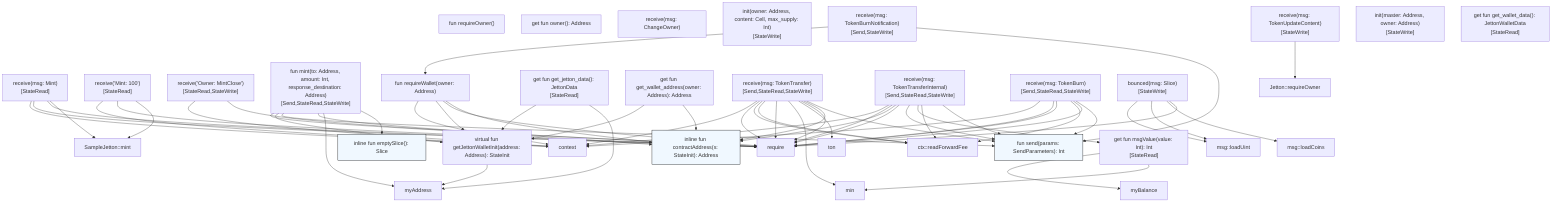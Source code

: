 graph TD
    node_6["inline fun emptySlice(): Slice"]
    node_13["inline fun contractAddress(s: StateInit): Address"]
    node_15["fun send(params: SendParameters): Int"]
    node_20["fun requireOwner()"]
    node_21["get fun owner(): Address"]
    node_22["receive(msg: ChangeOwner)"]
    node_23["init(owner: Address, content: Cell, max_supply: Int)
[StateWrite<totalSupply,max_supply,owner,mintable,content>]"]
    node_24["receive(msg: Mint)
[StateRead<owner,mintable>]"]
    node_25["receive('Mint: 100')
[StateRead<mintable,owner>]"]
    node_26["receive('Owner: MintClose')
[StateRead<owner>,StateWrite<mintable>]"]
    node_27["receive(msg: TokenUpdateContent)
[StateWrite<content>]"]
    node_28["receive(msg: TokenBurnNotification)
[Send,StateWrite<totalSupply>]"]
    node_29["fun mint(to: Address, amount: Int, response_destination: Address)
[Send,StateRead<totalSupply,max_supply>,StateWrite<totalSupply>]"]
    node_30["fun requireWallet(owner: Address)"]
    node_31["virtual fun getJettonWalletInit(address: Address): StateInit"]
    node_32["get fun get_jetton_data(): JettonData
[StateRead<totalSupply,mintable,owner,content>]"]
    node_33["get fun get_wallet_address(owner: Address): Address"]
    node_34["init(master: Address, owner: Address)
[StateWrite<balance,owner,master>]"]
    node_35["receive(msg: TokenTransfer)
[Send,StateRead<owner,gasConsumption,minTonsForStorage,balance,master>,StateWrite<balance>]"]
    node_36["receive(msg: TokenTransferInternal)
[Send,StateRead<master,balance,owner>,StateWrite<balance>]"]
    node_37["get fun msgValue(value: Int): Int
[StateRead<minTonsForStorage>]"]
    node_38["receive(msg: TokenBurn)
[Send,StateRead<owner,balance,gasConsumption,minTonsForStorage,master>,StateWrite<balance>]"]
    node_39["bounced(msg: Slice)
[StateWrite<balance>]"]
    node_40["get fun get_wallet_data(): JettonWalletData
[StateRead<balance,owner,master>]"]
    node_41["context"]
    node_42["require"]
    node_43["SampleJetton::mint"]
    node_44["Jetton::requireOwner"]
    node_45["myAddress"]
    node_46["ctx::readForwardFee"]
    node_47["min"]
    node_48["ton"]
    node_49["myBalance"]
    node_50["msg::loadUint"]
    node_51["msg::loadCoins"]
    node_24 --> node_41
    node_24 --> node_42
    node_24 --> node_42
    node_24 --> node_43
    node_25 --> node_41
    node_25 --> node_42
    node_25 --> node_43
    node_26 --> node_41
    node_26 --> node_42
    node_27 --> node_44
    node_28 --> node_30
    node_28 --> node_15
    node_29 --> node_42
    node_29 --> node_31
    node_29 --> node_15
    node_29 --> node_13
    node_29 --> node_45
    node_29 --> node_6
    node_30 --> node_41
    node_30 --> node_31
    node_30 --> node_42
    node_30 --> node_13
    node_31 --> node_45
    node_32 --> node_31
    node_32 --> node_45
    node_33 --> node_31
    node_33 --> node_13
    node_35 --> node_41
    node_35 --> node_42
    node_35 --> node_46
    node_35 --> node_46
    node_35 --> node_42
    node_35 --> node_47
    node_35 --> node_48
    node_35 --> node_42
    node_35 --> node_13
    node_35 --> node_15
    node_36 --> node_41
    node_36 --> node_42
    node_36 --> node_13
    node_36 --> node_42
    node_36 --> node_15
    node_36 --> node_37
    node_36 --> node_46
    node_36 --> node_15
    node_37 --> node_49
    node_37 --> node_47
    node_38 --> node_41
    node_38 --> node_42
    node_38 --> node_42
    node_38 --> node_46
    node_38 --> node_42
    node_38 --> node_15
    node_39 --> node_50
    node_39 --> node_50
    node_39 --> node_51
    node_39 --> node_42
    style node_6 fill:#F0F8FF,stroke:#000,stroke-width:1px;
    style node_13 fill:#F0F8FF,stroke:#000,stroke-width:1px;
    style node_15 fill:#F0F8FF,stroke:#000,stroke-width:1px;
